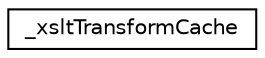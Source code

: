 digraph "Graphical Class Hierarchy"
{
 // LATEX_PDF_SIZE
  edge [fontname="Helvetica",fontsize="10",labelfontname="Helvetica",labelfontsize="10"];
  node [fontname="Helvetica",fontsize="10",shape=record];
  rankdir="LR";
  Node0 [label="_xsltTransformCache",height=0.2,width=0.4,color="black", fillcolor="white", style="filled",URL="$struct__xsltTransformCache.html",tooltip=" "];
}
